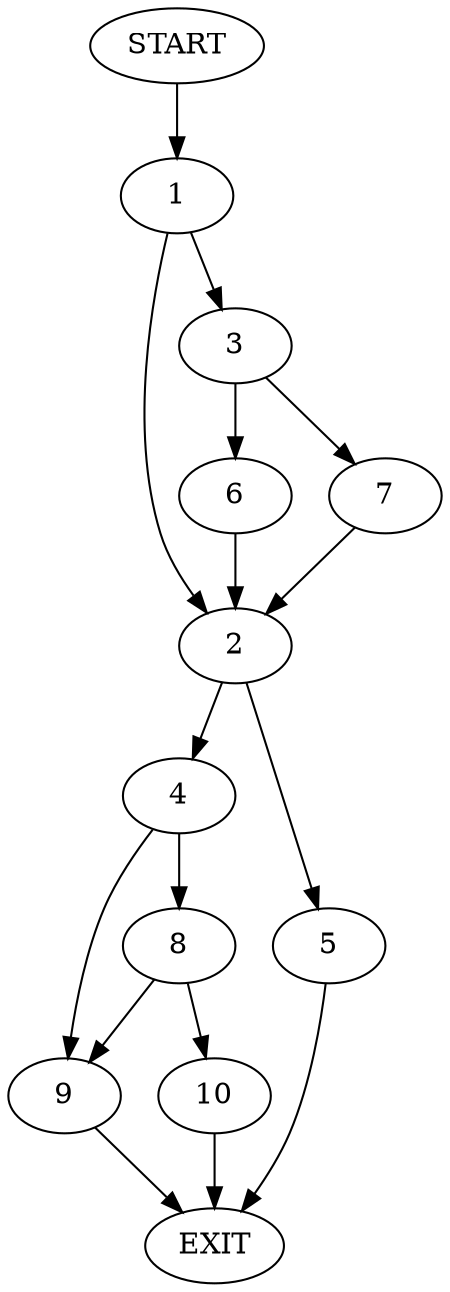 digraph {
0 [label="START"]
11 [label="EXIT"]
0 -> 1
1 -> 2
1 -> 3
2 -> 4
2 -> 5
3 -> 6
3 -> 7
7 -> 2
6 -> 2
5 -> 11
4 -> 8
4 -> 9
9 -> 11
8 -> 10
8 -> 9
10 -> 11
}
